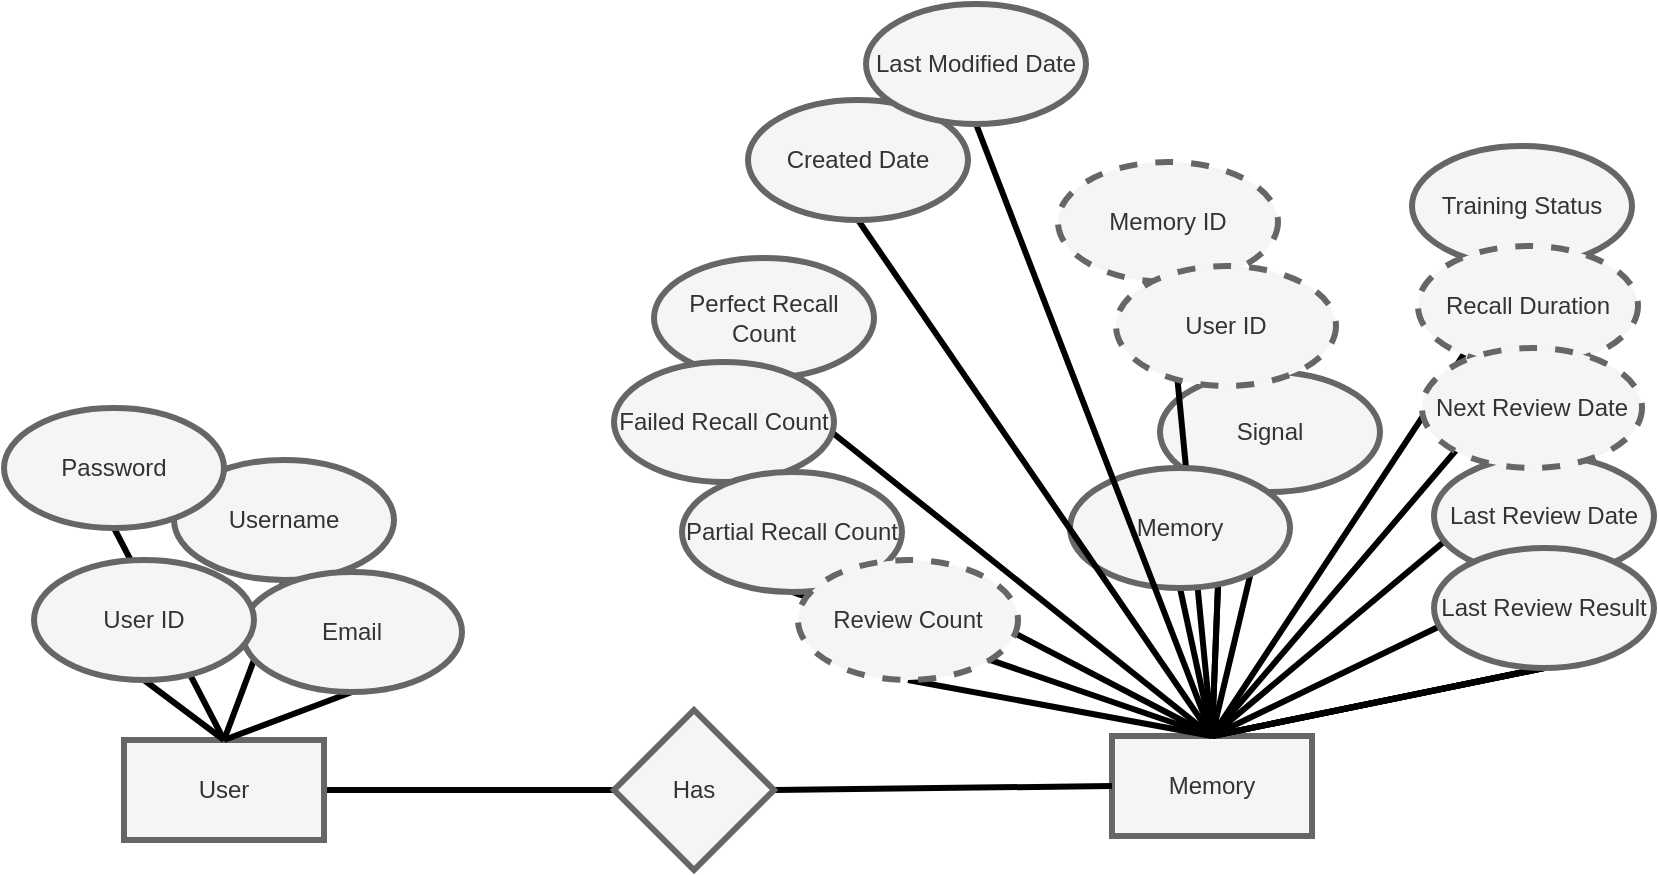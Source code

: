 <mxfile>
    <diagram id="LGaqVp2ongpO6xNrzBC_" name="Page-1">
        <mxGraphModel dx="1144" dy="787" grid="0" gridSize="10" guides="1" tooltips="1" connect="1" arrows="1" fold="1" page="1" pageScale="1" pageWidth="850" pageHeight="1100" background="#ffffff" math="0" shadow="0">
            <root>
                <mxCell id="0"/>
                <mxCell id="1" parent="0"/>
                <mxCell id="30" style="edgeStyle=none;html=1;exitX=0.5;exitY=1;exitDx=0;exitDy=0;entryX=0.5;entryY=0;entryDx=0;entryDy=0;strokeColor=#000000;strokeWidth=3;endArrow=none;endFill=0;" parent="1" source="4" target="17" edge="1">
                    <mxGeometry relative="1" as="geometry"/>
                </mxCell>
                <mxCell id="31" style="edgeStyle=none;html=1;exitX=0.5;exitY=1;exitDx=0;exitDy=0;strokeColor=#000000;strokeWidth=3;endArrow=none;endFill=0;entryX=0.5;entryY=0;entryDx=0;entryDy=0;" parent="1" source="5" target="17" edge="1">
                    <mxGeometry relative="1" as="geometry">
                        <mxPoint x="730" y="370" as="targetPoint"/>
                    </mxGeometry>
                </mxCell>
                <mxCell id="49" style="edgeStyle=none;html=1;exitX=1;exitY=0.5;exitDx=0;exitDy=0;entryX=0;entryY=0.5;entryDx=0;entryDy=0;strokeColor=#000000;strokeWidth=3;endArrow=none;endFill=0;" parent="1" source="7" target="48" edge="1">
                    <mxGeometry relative="1" as="geometry"/>
                </mxCell>
                <mxCell id="7" value="User" style="rounded=0;whiteSpace=wrap;html=1;fillColor=#f5f5f5;fontColor=#333333;strokeColor=#666666;strokeWidth=3;" parent="1" vertex="1">
                    <mxGeometry x="65" y="470" width="100" height="50" as="geometry"/>
                </mxCell>
                <mxCell id="12" style="edgeStyle=none;html=1;exitX=0.5;exitY=1;exitDx=0;exitDy=0;entryX=0.5;entryY=0;entryDx=0;entryDy=0;strokeColor=#000000;strokeWidth=3;endArrow=none;endFill=0;" parent="1" source="8" target="7" edge="1">
                    <mxGeometry relative="1" as="geometry"/>
                </mxCell>
                <mxCell id="13" style="edgeStyle=none;html=1;exitX=0.5;exitY=1;exitDx=0;exitDy=0;entryX=0.5;entryY=0;entryDx=0;entryDy=0;strokeColor=#000000;strokeWidth=3;endArrow=none;endFill=0;" parent="1" source="9" target="7" edge="1">
                    <mxGeometry relative="1" as="geometry"/>
                </mxCell>
                <mxCell id="9" value="Username" style="ellipse;whiteSpace=wrap;html=1;strokeWidth=3;fillColor=#f5f5f5;fontColor=#333333;strokeColor=#666666;" parent="1" vertex="1">
                    <mxGeometry x="90" y="330" width="110" height="60" as="geometry"/>
                </mxCell>
                <mxCell id="17" value="Memory" style="rounded=0;whiteSpace=wrap;html=1;strokeWidth=3;fillColor=#f5f5f5;fontColor=#333333;strokeColor=#666666;" parent="1" vertex="1">
                    <mxGeometry x="559" y="468" width="100" height="50" as="geometry"/>
                </mxCell>
                <mxCell id="33" style="edgeStyle=none;html=1;exitX=0.5;exitY=1;exitDx=0;exitDy=0;strokeColor=#000000;strokeWidth=3;endArrow=none;endFill=0;entryX=0.5;entryY=0;entryDx=0;entryDy=0;" parent="1" source="19" target="17" edge="1">
                    <mxGeometry relative="1" as="geometry">
                        <mxPoint x="410" y="390" as="targetPoint"/>
                    </mxGeometry>
                </mxCell>
                <mxCell id="34" style="edgeStyle=none;html=1;exitX=0.5;exitY=1;exitDx=0;exitDy=0;entryX=0.5;entryY=0;entryDx=0;entryDy=0;strokeColor=#000000;strokeWidth=3;endArrow=none;endFill=0;startArrow=none;" parent="1" source="19" target="17" edge="1">
                    <mxGeometry relative="1" as="geometry"/>
                </mxCell>
                <mxCell id="36" style="edgeStyle=none;html=1;exitX=0.5;exitY=1;exitDx=0;exitDy=0;entryX=0.5;entryY=0;entryDx=0;entryDy=0;strokeColor=#000000;strokeWidth=3;endArrow=none;endFill=0;" parent="1" source="21" target="17" edge="1">
                    <mxGeometry relative="1" as="geometry"/>
                </mxCell>
                <mxCell id="37" style="edgeStyle=none;html=1;exitX=0.5;exitY=1;exitDx=0;exitDy=0;strokeColor=#000000;strokeWidth=3;endArrow=none;endFill=0;entryX=0.5;entryY=0;entryDx=0;entryDy=0;startArrow=none;" parent="1" source="27" target="17" edge="1">
                    <mxGeometry relative="1" as="geometry">
                        <mxPoint x="510" y="400" as="targetPoint"/>
                    </mxGeometry>
                </mxCell>
                <mxCell id="42" style="edgeStyle=none;html=1;exitX=0.5;exitY=1;exitDx=0;exitDy=0;entryX=0.5;entryY=0;entryDx=0;entryDy=0;strokeColor=#000000;strokeWidth=3;endArrow=none;endFill=0;" parent="1" source="24" target="17" edge="1">
                    <mxGeometry relative="1" as="geometry"/>
                </mxCell>
                <mxCell id="41" style="edgeStyle=none;html=1;exitX=0.5;exitY=1;exitDx=0;exitDy=0;entryX=0.5;entryY=0;entryDx=0;entryDy=0;strokeColor=#000000;strokeWidth=3;endArrow=none;endFill=0;" parent="1" source="25" target="17" edge="1">
                    <mxGeometry relative="1" as="geometry"/>
                </mxCell>
                <mxCell id="25" value="Perfect Recall Count" style="ellipse;whiteSpace=wrap;html=1;strokeWidth=3;fillColor=#f5f5f5;fontColor=#333333;strokeColor=#666666;" parent="1" vertex="1">
                    <mxGeometry x="330" y="229" width="110" height="60" as="geometry"/>
                </mxCell>
                <mxCell id="40" style="edgeStyle=none;html=1;exitX=0.5;exitY=1;exitDx=0;exitDy=0;entryX=0.5;entryY=0;entryDx=0;entryDy=0;strokeColor=#000000;strokeWidth=3;endArrow=none;endFill=0;" parent="1" source="26" target="17" edge="1">
                    <mxGeometry relative="1" as="geometry"/>
                </mxCell>
                <mxCell id="26" value="Failed Recall Count" style="ellipse;whiteSpace=wrap;html=1;strokeWidth=3;fillColor=#f5f5f5;fontColor=#333333;strokeColor=#666666;" parent="1" vertex="1">
                    <mxGeometry x="310" y="281" width="110" height="60" as="geometry"/>
                </mxCell>
                <mxCell id="39" style="edgeStyle=none;html=1;exitX=0.5;exitY=1;exitDx=0;exitDy=0;entryX=0.5;entryY=0;entryDx=0;entryDy=0;strokeColor=#000000;strokeWidth=3;endArrow=none;endFill=0;" parent="1" source="27" target="17" edge="1">
                    <mxGeometry relative="1" as="geometry"/>
                </mxCell>
                <mxCell id="38" style="edgeStyle=none;html=1;exitX=0.5;exitY=1;exitDx=0;exitDy=0;entryX=0.5;entryY=0;entryDx=0;entryDy=0;strokeColor=#000000;strokeWidth=3;endArrow=none;endFill=0;" parent="1" source="29" target="17" edge="1">
                    <mxGeometry relative="1" as="geometry"/>
                </mxCell>
                <mxCell id="44" value="" style="edgeStyle=none;html=1;exitX=0.5;exitY=1;exitDx=0;exitDy=0;strokeColor=#000000;strokeWidth=3;endArrow=none;endFill=0;entryX=0.5;entryY=0;entryDx=0;entryDy=0;startArrow=none;" parent="1" source="27" target="17" edge="1">
                    <mxGeometry relative="1" as="geometry">
                        <mxPoint x="420" y="470" as="targetPoint"/>
                        <mxPoint x="615" y="190" as="sourcePoint"/>
                    </mxGeometry>
                </mxCell>
                <mxCell id="45" value="" style="edgeStyle=none;html=1;exitX=0.5;exitY=1;exitDx=0;exitDy=0;strokeColor=#000000;strokeWidth=3;endArrow=none;endFill=0;entryX=0.5;entryY=0;entryDx=0;entryDy=0;startArrow=none;" parent="1" source="27" target="17" edge="1">
                    <mxGeometry relative="1" as="geometry">
                        <mxPoint x="420" y="470" as="targetPoint"/>
                        <mxPoint x="615" y="190" as="sourcePoint"/>
                    </mxGeometry>
                </mxCell>
                <mxCell id="46" value="" style="edgeStyle=none;html=1;exitX=0.5;exitY=1;exitDx=0;exitDy=0;strokeColor=#000000;strokeWidth=3;endArrow=none;endFill=0;entryX=0.5;entryY=0;entryDx=0;entryDy=0;" parent="1" source="23" target="17" edge="1">
                    <mxGeometry relative="1" as="geometry">
                        <mxPoint x="420" y="470" as="targetPoint"/>
                        <mxPoint x="625" y="230" as="sourcePoint"/>
                    </mxGeometry>
                </mxCell>
                <mxCell id="21" value="Last Review Date" style="ellipse;whiteSpace=wrap;html=1;strokeWidth=3;fillColor=#f5f5f5;fontColor=#333333;strokeColor=#666666;" parent="1" vertex="1">
                    <mxGeometry x="720" y="328" width="110" height="60" as="geometry"/>
                </mxCell>
                <mxCell id="50" style="edgeStyle=none;html=1;exitX=1;exitY=0.5;exitDx=0;exitDy=0;entryX=0;entryY=0.5;entryDx=0;entryDy=0;strokeColor=#000000;strokeWidth=3;endArrow=none;endFill=0;" parent="1" source="48" target="17" edge="1">
                    <mxGeometry relative="1" as="geometry"/>
                </mxCell>
                <mxCell id="48" value="Has" style="rhombus;whiteSpace=wrap;html=1;strokeWidth=3;fillColor=#f5f5f5;fontColor=#333333;strokeColor=#666666;" parent="1" vertex="1">
                    <mxGeometry x="310" y="455" width="80" height="80" as="geometry"/>
                </mxCell>
                <mxCell id="55" style="edgeStyle=none;html=1;exitX=0.5;exitY=1;exitDx=0;exitDy=0;entryX=0.5;entryY=0;entryDx=0;entryDy=0;strokeColor=#000000;strokeWidth=3;startArrow=none;startFill=0;endArrow=none;endFill=0;" parent="1" source="54" target="17" edge="1">
                    <mxGeometry relative="1" as="geometry"/>
                </mxCell>
                <mxCell id="54" value="Training Status" style="ellipse;whiteSpace=wrap;html=1;strokeWidth=3;fillColor=#f5f5f5;fontColor=#333333;strokeColor=#666666;" parent="1" vertex="1">
                    <mxGeometry x="709" y="173" width="110" height="60" as="geometry"/>
                </mxCell>
                <mxCell id="27" value="Last Review Result" style="ellipse;whiteSpace=wrap;html=1;strokeWidth=3;fillColor=#f5f5f5;fontColor=#333333;strokeColor=#666666;" parent="1" vertex="1">
                    <mxGeometry x="720" y="374" width="110" height="60" as="geometry"/>
                </mxCell>
                <mxCell id="29" value="Recall Duration" style="ellipse;whiteSpace=wrap;html=1;strokeWidth=3;fillColor=#f5f5f5;fontColor=#333333;strokeColor=#666666;dashed=1;" parent="1" vertex="1">
                    <mxGeometry x="712" y="223" width="110" height="60" as="geometry"/>
                </mxCell>
                <mxCell id="57" style="edgeStyle=none;html=1;exitX=0.5;exitY=1;exitDx=0;exitDy=0;entryX=0.5;entryY=0;entryDx=0;entryDy=0;strokeColor=#000000;strokeWidth=3;startArrow=none;startFill=0;endArrow=none;endFill=0;" parent="1" source="56" target="17" edge="1">
                    <mxGeometry relative="1" as="geometry"/>
                </mxCell>
                <mxCell id="56" value="Partial Recall Count" style="ellipse;whiteSpace=wrap;html=1;strokeWidth=3;fillColor=#f5f5f5;fontColor=#333333;strokeColor=#666666;" parent="1" vertex="1">
                    <mxGeometry x="344" y="336" width="110" height="60" as="geometry"/>
                </mxCell>
                <mxCell id="60" style="edgeStyle=none;html=1;exitX=0.5;exitY=1;exitDx=0;exitDy=0;entryX=0.5;entryY=0;entryDx=0;entryDy=0;strokeColor=#000000;strokeWidth=3;endArrow=none;endFill=0;" parent="1" source="58" target="7" edge="1">
                    <mxGeometry relative="1" as="geometry"/>
                </mxCell>
                <mxCell id="58" value="Email" style="ellipse;whiteSpace=wrap;html=1;strokeWidth=3;fillColor=#f5f5f5;fontColor=#333333;strokeColor=#666666;" parent="1" vertex="1">
                    <mxGeometry x="124" y="386" width="110" height="60" as="geometry"/>
                </mxCell>
                <mxCell id="61" style="edgeStyle=none;html=1;exitX=0.5;exitY=1;exitDx=0;exitDy=0;entryX=0.5;entryY=0;entryDx=0;entryDy=0;strokeColor=#000000;strokeWidth=3;endArrow=none;endFill=0;" parent="1" source="59" target="7" edge="1">
                    <mxGeometry relative="1" as="geometry"/>
                </mxCell>
                <mxCell id="59" value="Password" style="ellipse;whiteSpace=wrap;html=1;strokeWidth=3;fillColor=#f5f5f5;fontColor=#333333;strokeColor=#666666;" parent="1" vertex="1">
                    <mxGeometry x="5" y="304" width="110" height="60" as="geometry"/>
                </mxCell>
                <mxCell id="8" value="User ID" style="ellipse;whiteSpace=wrap;html=1;strokeWidth=3;fillColor=#f5f5f5;fontColor=#333333;strokeColor=#666666;" parent="1" vertex="1">
                    <mxGeometry x="20" y="380" width="110" height="60" as="geometry"/>
                </mxCell>
                <mxCell id="23" value="Next Review Date" style="ellipse;whiteSpace=wrap;html=1;strokeWidth=3;fillColor=#f5f5f5;fontColor=#333333;strokeColor=#666666;dashed=1;" parent="1" vertex="1">
                    <mxGeometry x="714" y="274" width="110" height="60" as="geometry"/>
                </mxCell>
                <mxCell id="4" value="Signal" style="ellipse;whiteSpace=wrap;html=1;strokeWidth=3;fillColor=#f5f5f5;fontColor=#333333;strokeColor=#666666;" parent="1" vertex="1">
                    <mxGeometry x="583" y="286" width="110" height="60" as="geometry"/>
                </mxCell>
                <mxCell id="20" value="Memory ID" style="ellipse;whiteSpace=wrap;html=1;strokeWidth=3;fillColor=#f5f5f5;fontColor=#333333;strokeColor=#666666;dashed=1;" parent="1" vertex="1">
                    <mxGeometry x="532" y="181" width="110" height="60" as="geometry"/>
                </mxCell>
                <mxCell id="24" value="Review Count" style="ellipse;whiteSpace=wrap;html=1;strokeWidth=3;fillColor=#f5f5f5;fontColor=#333333;strokeColor=#666666;dashed=1;" parent="1" vertex="1">
                    <mxGeometry x="402" y="380" width="110" height="60" as="geometry"/>
                </mxCell>
                <mxCell id="62" value="" style="edgeStyle=none;html=1;exitX=0.5;exitY=1;exitDx=0;exitDy=0;entryX=0.5;entryY=0;entryDx=0;entryDy=0;strokeColor=#000000;strokeWidth=3;endArrow=none;endFill=0;" parent="1" source="20" target="17" edge="1">
                    <mxGeometry relative="1" as="geometry">
                        <mxPoint x="622" y="205" as="sourcePoint"/>
                        <mxPoint x="585" y="468" as="targetPoint"/>
                    </mxGeometry>
                </mxCell>
                <mxCell id="19" value="User ID" style="ellipse;whiteSpace=wrap;html=1;strokeWidth=3;fillColor=#f5f5f5;fontColor=#333333;strokeColor=#666666;dashed=1;" parent="1" vertex="1">
                    <mxGeometry x="561" y="233" width="110" height="60" as="geometry"/>
                </mxCell>
                <mxCell id="5" value="Memory" style="ellipse;whiteSpace=wrap;html=1;strokeWidth=3;fillColor=#f5f5f5;fontColor=#333333;strokeColor=#666666;" parent="1" vertex="1">
                    <mxGeometry x="538" y="334" width="110" height="60" as="geometry"/>
                </mxCell>
                <mxCell id="65" style="edgeStyle=none;html=1;exitX=0.5;exitY=1;exitDx=0;exitDy=0;entryX=0.5;entryY=0;entryDx=0;entryDy=0;strokeWidth=3;strokeColor=#000000;endArrow=none;endFill=0;" edge="1" parent="1" source="63" target="17">
                    <mxGeometry relative="1" as="geometry"/>
                </mxCell>
                <mxCell id="63" value="Created Date" style="ellipse;whiteSpace=wrap;html=1;strokeWidth=3;fillColor=#f5f5f5;fontColor=#333333;strokeColor=#666666;" vertex="1" parent="1">
                    <mxGeometry x="377" y="150" width="110" height="60" as="geometry"/>
                </mxCell>
                <mxCell id="66" style="edgeStyle=none;html=1;exitX=0.5;exitY=1;exitDx=0;exitDy=0;entryX=0.5;entryY=0;entryDx=0;entryDy=0;strokeColor=#000000;strokeWidth=3;endArrow=none;endFill=0;" edge="1" parent="1" source="64" target="17">
                    <mxGeometry relative="1" as="geometry"/>
                </mxCell>
                <mxCell id="64" value="Last Modified Date" style="ellipse;whiteSpace=wrap;html=1;strokeWidth=3;fillColor=#f5f5f5;fontColor=#333333;strokeColor=#666666;" vertex="1" parent="1">
                    <mxGeometry x="436" y="102" width="110" height="60" as="geometry"/>
                </mxCell>
            </root>
        </mxGraphModel>
    </diagram>
</mxfile>